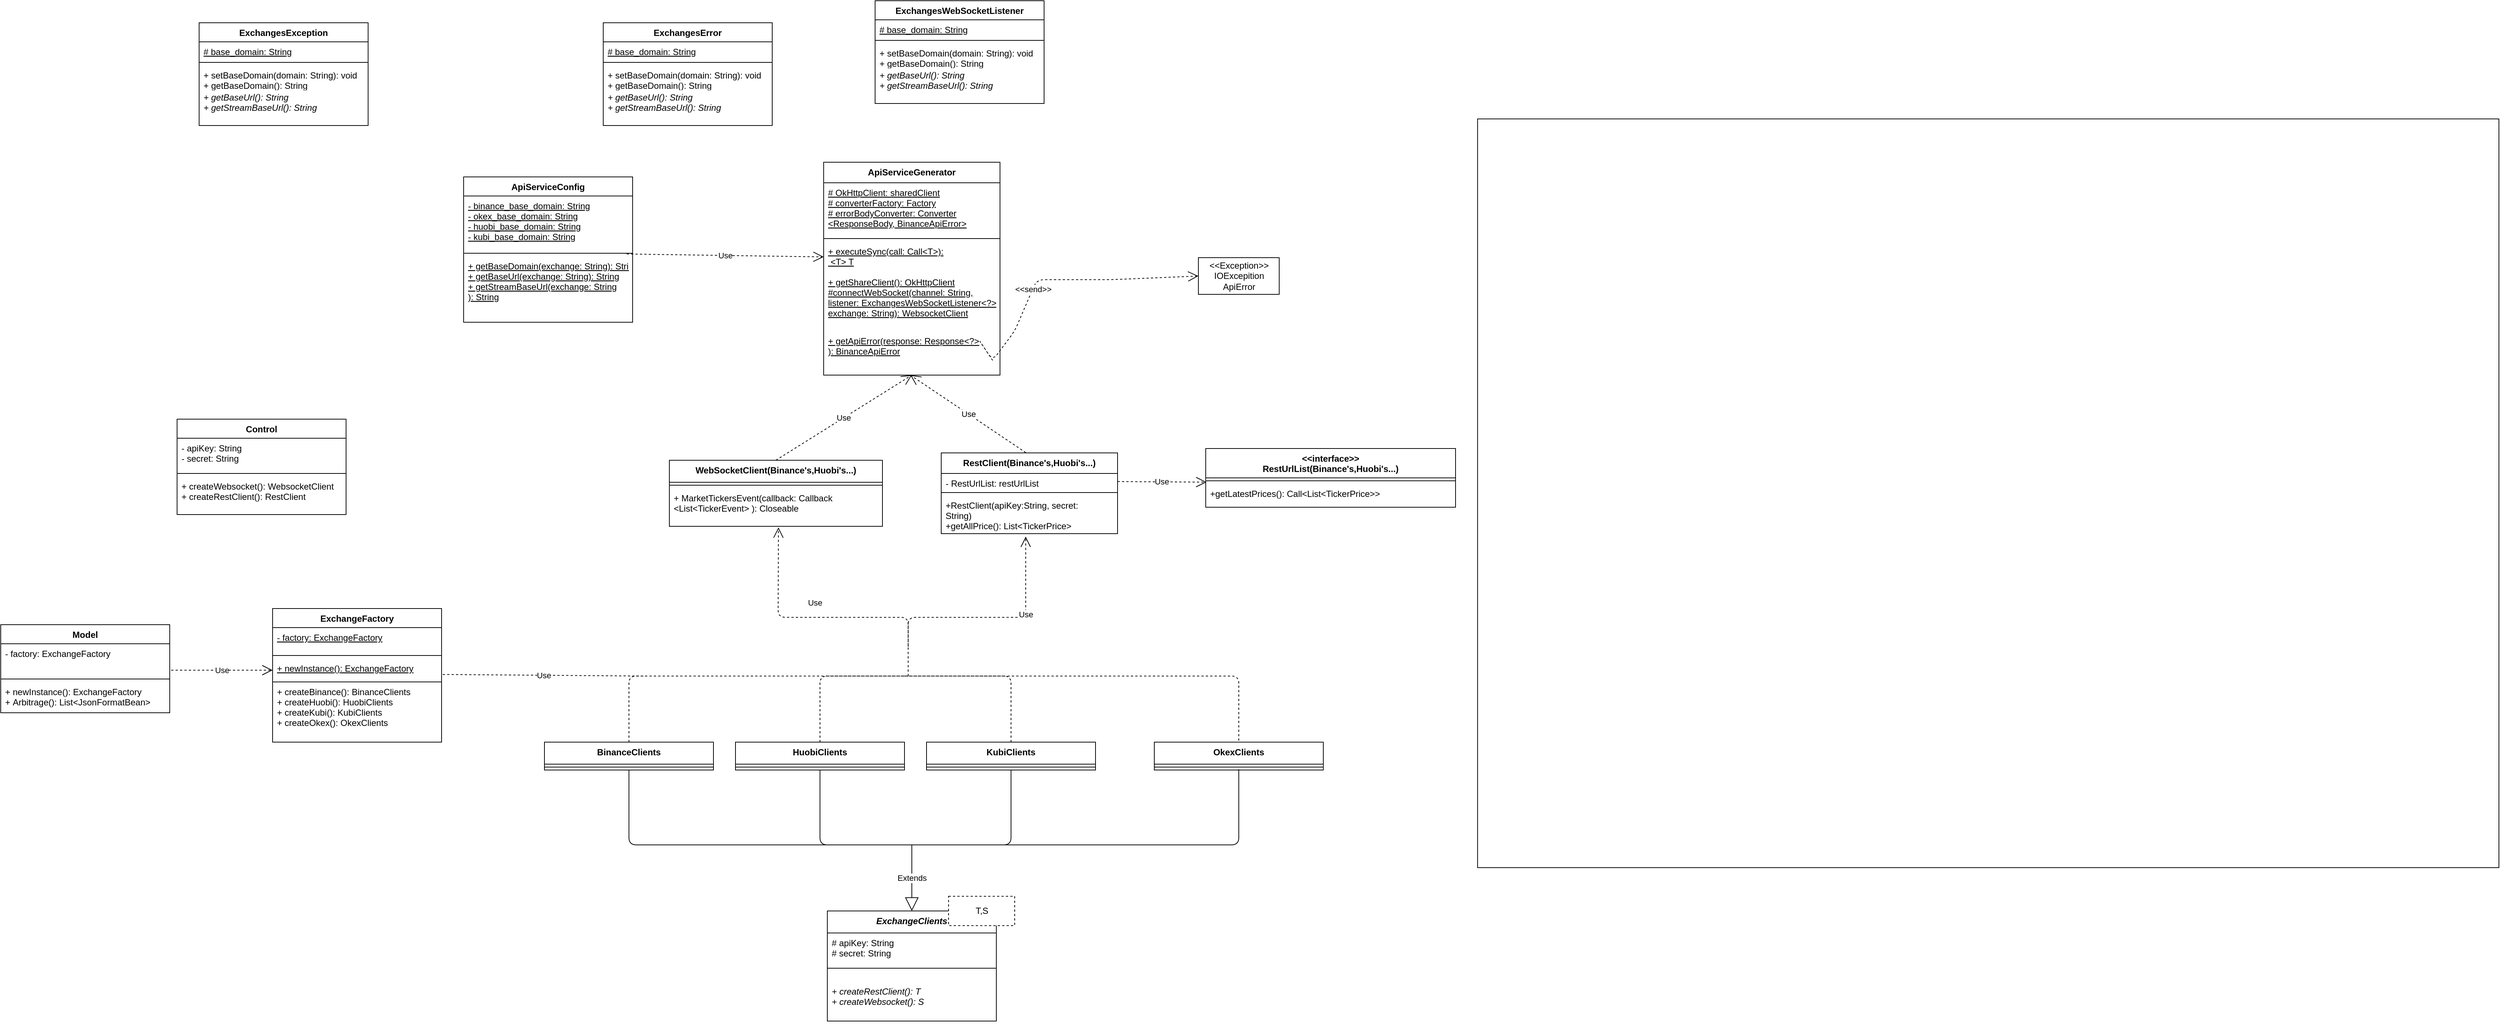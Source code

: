 <mxfile version="15.1.0" type="github"><diagram id="A37DV3WjvMcnFRjcwWZq" name="Page-1"><mxGraphModel dx="2692" dy="2911" grid="1" gridSize="10" guides="1" tooltips="1" connect="1" arrows="1" fold="1" page="1" pageScale="1" pageWidth="1654" pageHeight="2336" math="0" shadow="0"><root><mxCell id="0"/><mxCell id="1" parent="0"/><mxCell id="saQZrc7lZc9PZ6fEef2M-4" value="ExchangeClients" style="swimlane;fontStyle=3;align=center;verticalAlign=top;childLayout=stackLayout;horizontal=1;startSize=30;horizontalStack=0;resizeParent=1;resizeParentMax=0;resizeLast=0;collapsible=1;marginBottom=0;direction=east;" parent="1" vertex="1"><mxGeometry x="965" y="640" width="230" height="150" as="geometry"/></mxCell><mxCell id="saQZrc7lZc9PZ6fEef2M-5" value="# apiKey: String&#10;# secret: String&#10;" style="text;strokeColor=none;fillColor=none;align=left;verticalAlign=top;spacingLeft=4;spacingRight=4;overflow=hidden;rotatable=0;points=[[0,0.5],[1,0.5]];portConstraint=eastwest;" parent="saQZrc7lZc9PZ6fEef2M-4" vertex="1"><mxGeometry y="30" width="230" height="44" as="geometry"/></mxCell><mxCell id="saQZrc7lZc9PZ6fEef2M-6" value="" style="line;strokeWidth=1;fillColor=none;align=left;verticalAlign=middle;spacingTop=-1;spacingLeft=3;spacingRight=3;rotatable=0;labelPosition=right;points=[];portConstraint=eastwest;" parent="saQZrc7lZc9PZ6fEef2M-4" vertex="1"><mxGeometry y="74" width="230" height="8" as="geometry"/></mxCell><mxCell id="saQZrc7lZc9PZ6fEef2M-7" value="&#10;+ createRestClient(): T&#10;+ createWebsocket(): S" style="text;strokeColor=none;fillColor=none;align=left;verticalAlign=top;spacingLeft=4;spacingRight=4;overflow=hidden;rotatable=0;points=[[0,0.5],[1,0.5]];portConstraint=eastwest;fontStyle=2" parent="saQZrc7lZc9PZ6fEef2M-4" vertex="1"><mxGeometry y="82" width="230" height="68" as="geometry"/></mxCell><mxCell id="QKVun6HdAviK0FeEEhiW-50" value="Use" style="endArrow=open;endSize=12;dashed=1;html=1;entryX=0;entryY=0.5;entryDx=0;entryDy=0;" parent="1" target="4DpUQDPaUJi2yu414M8M-23" edge="1"><mxGeometry width="160" relative="1" as="geometry"><mxPoint x="72" y="312" as="sourcePoint"/><mxPoint x="200" y="277" as="targetPoint"/></mxGeometry></mxCell><mxCell id="Da_OF9Gurfcos5c7iNsH-5" value="" style="rounded=0;whiteSpace=wrap;html=1;glass=0;sketch=0;fillColor=none;" parent="1" vertex="1"><mxGeometry x="1850" y="-439" width="1390" height="1020" as="geometry"/></mxCell><mxCell id="Da_OF9Gurfcos5c7iNsH-11" value="Control" style="swimlane;fontStyle=1;align=center;verticalAlign=top;childLayout=stackLayout;horizontal=1;startSize=26;horizontalStack=0;resizeParent=1;resizeParentMax=0;resizeLast=0;collapsible=1;marginBottom=0;" parent="1" vertex="1"><mxGeometry x="80" y="-30" width="230" height="130" as="geometry"/></mxCell><mxCell id="Da_OF9Gurfcos5c7iNsH-12" value="- apiKey: String&#10;- secret: String&#10;" style="text;strokeColor=none;fillColor=none;align=left;verticalAlign=top;spacingLeft=4;spacingRight=4;overflow=hidden;rotatable=0;points=[[0,0.5],[1,0.5]];portConstraint=eastwest;" parent="Da_OF9Gurfcos5c7iNsH-11" vertex="1"><mxGeometry y="26" width="230" height="44" as="geometry"/></mxCell><mxCell id="Da_OF9Gurfcos5c7iNsH-13" value="" style="line;strokeWidth=1;fillColor=none;align=left;verticalAlign=middle;spacingTop=-1;spacingLeft=3;spacingRight=3;rotatable=0;labelPosition=right;points=[];portConstraint=eastwest;" parent="Da_OF9Gurfcos5c7iNsH-11" vertex="1"><mxGeometry y="70" width="230" height="8" as="geometry"/></mxCell><mxCell id="Da_OF9Gurfcos5c7iNsH-14" value="+ createWebsocket(): WebsocketClient&#10;+ createRestClient(): RestClient" style="text;strokeColor=none;fillColor=none;align=left;verticalAlign=top;spacingLeft=4;spacingRight=4;overflow=hidden;rotatable=0;points=[[0,0.5],[1,0.5]];portConstraint=eastwest;" parent="Da_OF9Gurfcos5c7iNsH-11" vertex="1"><mxGeometry y="78" width="230" height="52" as="geometry"/></mxCell><mxCell id="5m-mVSH9zPSaH-w6CBmt-1" value="&lt;&lt;interface&gt;&gt;&#10;RestUrlList(Binance's,Huobi's...)" style="swimlane;fontStyle=1;align=center;verticalAlign=top;childLayout=stackLayout;horizontal=1;startSize=40;horizontalStack=0;resizeParent=1;resizeParentMax=0;resizeLast=0;collapsible=1;marginBottom=0;" parent="1" vertex="1"><mxGeometry x="1480" y="10" width="340" height="80" as="geometry"><mxRectangle x="1330" y="440" width="110" height="30" as="alternateBounds"/></mxGeometry></mxCell><mxCell id="5m-mVSH9zPSaH-w6CBmt-3" value="" style="line;strokeWidth=1;fillColor=none;align=left;verticalAlign=middle;spacingTop=-1;spacingLeft=3;spacingRight=3;rotatable=0;labelPosition=right;points=[];portConstraint=eastwest;" parent="5m-mVSH9zPSaH-w6CBmt-1" vertex="1"><mxGeometry y="40" width="340" height="8" as="geometry"/></mxCell><mxCell id="5m-mVSH9zPSaH-w6CBmt-4" value="+getLatestPrices(): Call&lt;List&lt;TickerPrice&gt;&gt;" style="text;strokeColor=none;fillColor=none;align=left;verticalAlign=top;spacingLeft=4;spacingRight=4;overflow=hidden;rotatable=0;points=[[0,0.5],[1,0.5]];portConstraint=eastwest;" parent="5m-mVSH9zPSaH-w6CBmt-1" vertex="1"><mxGeometry y="48" width="340" height="32" as="geometry"/></mxCell><mxCell id="saQZrc7lZc9PZ6fEef2M-20" value="Use" style="endArrow=open;endSize=12;dashed=1;html=1;" parent="1" edge="1"><mxGeometry x="0.398" width="160" relative="1" as="geometry"><mxPoint x="1075" y="320" as="sourcePoint"/><mxPoint x="1235" y="130" as="targetPoint"/><Array as="points"><mxPoint x="1075" y="240"/><mxPoint x="1120" y="240"/><mxPoint x="1165" y="240"/><mxPoint x="1235" y="240"/></Array><mxPoint as="offset"/></mxGeometry></mxCell><mxCell id="saQZrc7lZc9PZ6fEef2M-21" value="Use" style="endArrow=open;endSize=12;dashed=1;html=1;entryX=0.512;entryY=1.028;entryDx=0;entryDy=0;entryPerimeter=0;" parent="1" target="WPX5YWxRIWcnjSOnMV8b-8" edge="1"><mxGeometry x="-0.016" y="-20" width="160" relative="1" as="geometry"><mxPoint x="1075" y="280" as="sourcePoint"/><mxPoint x="488" y="140" as="targetPoint"/><Array as="points"><mxPoint x="1075" y="240"/><mxPoint x="898" y="240"/></Array><mxPoint as="offset"/></mxGeometry></mxCell><mxCell id="saQZrc7lZc9PZ6fEef2M-28" value="Use" style="endArrow=open;endSize=12;dashed=1;html=1;exitX=0.5;exitY=0;exitDx=0;exitDy=0;" parent="1" edge="1"><mxGeometry width="160" relative="1" as="geometry"><mxPoint x="1235" y="15.5" as="sourcePoint"/><mxPoint x="1078" y="-90" as="targetPoint"/></mxGeometry></mxCell><mxCell id="saQZrc7lZc9PZ6fEef2M-29" value="ApiServiceGenerator" style="swimlane;fontStyle=1;align=center;verticalAlign=top;childLayout=stackLayout;horizontal=1;startSize=28;horizontalStack=0;resizeParent=1;resizeParentMax=0;resizeLast=0;collapsible=1;marginBottom=0;" parent="1" vertex="1"><mxGeometry x="960" y="-380" width="240" height="290" as="geometry"/></mxCell><mxCell id="saQZrc7lZc9PZ6fEef2M-30" value="# OkHttpClient: sharedClient&#10;# converterFactory: Factory&#10;# errorBodyConverter: Converter&#10;&lt;ResponseBody, BinanceApiError&gt;" style="text;strokeColor=none;fillColor=none;align=left;verticalAlign=top;spacingLeft=4;spacingRight=4;overflow=hidden;rotatable=0;points=[[0,0.5],[1,0.5]];portConstraint=eastwest;fontStyle=4" parent="saQZrc7lZc9PZ6fEef2M-29" vertex="1"><mxGeometry y="28" width="240" height="72" as="geometry"/></mxCell><mxCell id="saQZrc7lZc9PZ6fEef2M-31" value="" style="line;strokeWidth=1;fillColor=none;align=left;verticalAlign=middle;spacingTop=-1;spacingLeft=3;spacingRight=3;rotatable=0;labelPosition=right;points=[];portConstraint=eastwest;" parent="saQZrc7lZc9PZ6fEef2M-29" vertex="1"><mxGeometry y="100" width="240" height="8" as="geometry"/></mxCell><mxCell id="saQZrc7lZc9PZ6fEef2M-32" value="+ executeSync(call: Call&lt;T&gt;):&#10; &lt;T&gt; T" style="text;strokeColor=none;fillColor=none;align=left;verticalAlign=top;spacingLeft=4;spacingRight=4;overflow=hidden;rotatable=0;points=[[0,0.5],[1,0.5]];portConstraint=eastwest;fontStyle=4" parent="saQZrc7lZc9PZ6fEef2M-29" vertex="1"><mxGeometry y="108" width="240" height="42" as="geometry"/></mxCell><mxCell id="saQZrc7lZc9PZ6fEef2M-33" value="+ getShareClient(): OkHttpClient&#10;#connectWebSocket(channel: String,&#10;listener: ExchangesWebSocketListener&lt;?&gt;,&#10;exchange: String): WebsocketClient&#10;" style="text;strokeColor=none;fillColor=none;align=left;verticalAlign=top;spacingLeft=4;spacingRight=4;overflow=hidden;rotatable=0;points=[[0,0.5],[1,0.5]];portConstraint=eastwest;fontStyle=4" parent="saQZrc7lZc9PZ6fEef2M-29" vertex="1"><mxGeometry y="150" width="240" height="80" as="geometry"/></mxCell><mxCell id="CM9Afu2YifPehoNfD5sB-5" value="+ getApiError(response: Response&lt;?&gt;&#10;): BinanceApiError&#10;" style="text;strokeColor=none;fillColor=none;align=left;verticalAlign=top;spacingLeft=4;spacingRight=4;overflow=hidden;rotatable=0;points=[[0,0.5],[1,0.5]];portConstraint=eastwest;fontStyle=4" parent="saQZrc7lZc9PZ6fEef2M-29" vertex="1"><mxGeometry y="230" width="240" height="60" as="geometry"/></mxCell><mxCell id="saQZrc7lZc9PZ6fEef2M-36" value="&amp;lt;&amp;lt;Exception&amp;gt;&amp;gt;&lt;br&gt;IOExcepition&lt;br&gt;ApiError" style="html=1;" parent="1" vertex="1"><mxGeometry x="1470" y="-250.0" width="110" height="50" as="geometry"/></mxCell><mxCell id="saQZrc7lZc9PZ6fEef2M-37" value="&amp;lt;&amp;lt;send&amp;gt;&amp;gt;" style="endArrow=open;endSize=12;dashed=1;html=1;entryX=0;entryY=0.5;entryDx=0;entryDy=0;" parent="1" target="saQZrc7lZc9PZ6fEef2M-36" edge="1"><mxGeometry x="-0.118" width="160" relative="1" as="geometry"><mxPoint x="1190" y="-110" as="sourcePoint"/><mxPoint x="1444.24" y="-314.86" as="targetPoint"/><Array as="points"><mxPoint x="1170" y="-140"/><mxPoint x="1190" y="-110"/><mxPoint x="1220" y="-150"/><mxPoint x="1250" y="-220"/><mxPoint x="1350" y="-220"/></Array><mxPoint as="offset"/></mxGeometry></mxCell><mxCell id="saQZrc7lZc9PZ6fEef2M-52" value="Use" style="endArrow=open;endSize=12;dashed=1;html=1;exitX=0.965;exitY=1.068;exitDx=0;exitDy=0;entryX=0;entryY=0.5;entryDx=0;entryDy=0;exitPerimeter=0;" parent="1" source="yuhyR-sOTvn7wae4s6oN-24" target="saQZrc7lZc9PZ6fEef2M-32" edge="1"><mxGeometry width="160" relative="1" as="geometry"><mxPoint x="1050" y="-75.4" as="sourcePoint"/><mxPoint x="1010" y="-242" as="targetPoint"/><Array as="points"/></mxGeometry></mxCell><mxCell id="saQZrc7lZc9PZ6fEef2M-71" value="Model" style="swimlane;fontStyle=1;align=center;verticalAlign=top;childLayout=stackLayout;horizontal=1;startSize=26;horizontalStack=0;resizeParent=1;resizeParentMax=0;resizeLast=0;collapsible=1;marginBottom=0;" parent="1" vertex="1"><mxGeometry x="-160" y="250" width="230" height="120" as="geometry"/></mxCell><mxCell id="saQZrc7lZc9PZ6fEef2M-72" value="- factory: ExchangeFactory" style="text;strokeColor=none;fillColor=none;align=left;verticalAlign=top;spacingLeft=4;spacingRight=4;overflow=hidden;rotatable=0;points=[[0,0.5],[1,0.5]];portConstraint=eastwest;" parent="saQZrc7lZc9PZ6fEef2M-71" vertex="1"><mxGeometry y="26" width="230" height="44" as="geometry"/></mxCell><mxCell id="saQZrc7lZc9PZ6fEef2M-73" value="" style="line;strokeWidth=1;fillColor=none;align=left;verticalAlign=middle;spacingTop=-1;spacingLeft=3;spacingRight=3;rotatable=0;labelPosition=right;points=[];portConstraint=eastwest;" parent="saQZrc7lZc9PZ6fEef2M-71" vertex="1"><mxGeometry y="70" width="230" height="8" as="geometry"/></mxCell><mxCell id="saQZrc7lZc9PZ6fEef2M-74" value="+ newInstance(): ExchangeFactory&#10;+ Arbitrage(): List&lt;JsonFormatBean&gt;&#10;" style="text;strokeColor=none;fillColor=none;align=left;verticalAlign=top;spacingLeft=4;spacingRight=4;overflow=hidden;rotatable=0;points=[[0,0.5],[1,0.5]];portConstraint=eastwest;" parent="saQZrc7lZc9PZ6fEef2M-71" vertex="1"><mxGeometry y="78" width="230" height="42" as="geometry"/></mxCell><mxCell id="PJy8-3jixAbegAJKg2Lp-66" value="ExchangesError" style="swimlane;fontStyle=1;align=center;verticalAlign=top;childLayout=stackLayout;horizontal=1;startSize=26;horizontalStack=0;resizeParent=1;resizeParentMax=0;resizeLast=0;collapsible=1;marginBottom=0;" parent="1" vertex="1"><mxGeometry x="660" y="-570" width="230" height="140" as="geometry"/></mxCell><mxCell id="PJy8-3jixAbegAJKg2Lp-67" value="# base_domain: String" style="text;strokeColor=none;fillColor=none;align=left;verticalAlign=top;spacingLeft=4;spacingRight=4;overflow=hidden;rotatable=0;points=[[0,0.5],[1,0.5]];portConstraint=eastwest;fontStyle=4" parent="PJy8-3jixAbegAJKg2Lp-66" vertex="1"><mxGeometry y="26" width="230" height="24" as="geometry"/></mxCell><mxCell id="PJy8-3jixAbegAJKg2Lp-68" value="" style="line;strokeWidth=1;fillColor=none;align=left;verticalAlign=middle;spacingTop=-1;spacingLeft=3;spacingRight=3;rotatable=0;labelPosition=right;points=[];portConstraint=eastwest;" parent="PJy8-3jixAbegAJKg2Lp-66" vertex="1"><mxGeometry y="50" width="230" height="8" as="geometry"/></mxCell><mxCell id="PJy8-3jixAbegAJKg2Lp-69" value="+ setBaseDomain(domain: String): void&#10;+ getBaseDomain(): String&#10;" style="text;strokeColor=none;fillColor=none;align=left;verticalAlign=top;spacingLeft=4;spacingRight=4;overflow=hidden;rotatable=0;points=[[0,0.5],[1,0.5]];portConstraint=eastwest;fontStyle=0" parent="PJy8-3jixAbegAJKg2Lp-66" vertex="1"><mxGeometry y="58" width="230" height="30" as="geometry"/></mxCell><mxCell id="PJy8-3jixAbegAJKg2Lp-70" value="+ getBaseUrl(): String&#10;+ getStreamBaseUrl(): String&#10;" style="text;strokeColor=none;fillColor=none;align=left;verticalAlign=top;spacingLeft=4;spacingRight=4;overflow=hidden;rotatable=0;points=[[0,0.5],[1,0.5]];portConstraint=eastwest;fontStyle=2" parent="PJy8-3jixAbegAJKg2Lp-66" vertex="1"><mxGeometry y="88" width="230" height="52" as="geometry"/></mxCell><mxCell id="PJy8-3jixAbegAJKg2Lp-71" value="ExchangesWebSocketListener" style="swimlane;fontStyle=1;align=center;verticalAlign=top;childLayout=stackLayout;horizontal=1;startSize=26;horizontalStack=0;resizeParent=1;resizeParentMax=0;resizeLast=0;collapsible=1;marginBottom=0;" parent="1" vertex="1"><mxGeometry x="1030" y="-600" width="230" height="140" as="geometry"/></mxCell><mxCell id="PJy8-3jixAbegAJKg2Lp-72" value="# base_domain: String" style="text;strokeColor=none;fillColor=none;align=left;verticalAlign=top;spacingLeft=4;spacingRight=4;overflow=hidden;rotatable=0;points=[[0,0.5],[1,0.5]];portConstraint=eastwest;fontStyle=4" parent="PJy8-3jixAbegAJKg2Lp-71" vertex="1"><mxGeometry y="26" width="230" height="24" as="geometry"/></mxCell><mxCell id="PJy8-3jixAbegAJKg2Lp-73" value="" style="line;strokeWidth=1;fillColor=none;align=left;verticalAlign=middle;spacingTop=-1;spacingLeft=3;spacingRight=3;rotatable=0;labelPosition=right;points=[];portConstraint=eastwest;" parent="PJy8-3jixAbegAJKg2Lp-71" vertex="1"><mxGeometry y="50" width="230" height="8" as="geometry"/></mxCell><mxCell id="PJy8-3jixAbegAJKg2Lp-74" value="+ setBaseDomain(domain: String): void&#10;+ getBaseDomain(): String&#10;" style="text;strokeColor=none;fillColor=none;align=left;verticalAlign=top;spacingLeft=4;spacingRight=4;overflow=hidden;rotatable=0;points=[[0,0.5],[1,0.5]];portConstraint=eastwest;fontStyle=0" parent="PJy8-3jixAbegAJKg2Lp-71" vertex="1"><mxGeometry y="58" width="230" height="30" as="geometry"/></mxCell><mxCell id="PJy8-3jixAbegAJKg2Lp-75" value="+ getBaseUrl(): String&#10;+ getStreamBaseUrl(): String&#10;" style="text;strokeColor=none;fillColor=none;align=left;verticalAlign=top;spacingLeft=4;spacingRight=4;overflow=hidden;rotatable=0;points=[[0,0.5],[1,0.5]];portConstraint=eastwest;fontStyle=2" parent="PJy8-3jixAbegAJKg2Lp-71" vertex="1"><mxGeometry y="88" width="230" height="52" as="geometry"/></mxCell><mxCell id="PJy8-3jixAbegAJKg2Lp-76" value="ExchangesException" style="swimlane;fontStyle=1;align=center;verticalAlign=top;childLayout=stackLayout;horizontal=1;startSize=26;horizontalStack=0;resizeParent=1;resizeParentMax=0;resizeLast=0;collapsible=1;marginBottom=0;" parent="1" vertex="1"><mxGeometry x="110" y="-570" width="230" height="140" as="geometry"/></mxCell><mxCell id="PJy8-3jixAbegAJKg2Lp-77" value="# base_domain: String" style="text;strokeColor=none;fillColor=none;align=left;verticalAlign=top;spacingLeft=4;spacingRight=4;overflow=hidden;rotatable=0;points=[[0,0.5],[1,0.5]];portConstraint=eastwest;fontStyle=4" parent="PJy8-3jixAbegAJKg2Lp-76" vertex="1"><mxGeometry y="26" width="230" height="24" as="geometry"/></mxCell><mxCell id="PJy8-3jixAbegAJKg2Lp-78" value="" style="line;strokeWidth=1;fillColor=none;align=left;verticalAlign=middle;spacingTop=-1;spacingLeft=3;spacingRight=3;rotatable=0;labelPosition=right;points=[];portConstraint=eastwest;" parent="PJy8-3jixAbegAJKg2Lp-76" vertex="1"><mxGeometry y="50" width="230" height="8" as="geometry"/></mxCell><mxCell id="PJy8-3jixAbegAJKg2Lp-79" value="+ setBaseDomain(domain: String): void&#10;+ getBaseDomain(): String&#10;" style="text;strokeColor=none;fillColor=none;align=left;verticalAlign=top;spacingLeft=4;spacingRight=4;overflow=hidden;rotatable=0;points=[[0,0.5],[1,0.5]];portConstraint=eastwest;fontStyle=0" parent="PJy8-3jixAbegAJKg2Lp-76" vertex="1"><mxGeometry y="58" width="230" height="30" as="geometry"/></mxCell><mxCell id="PJy8-3jixAbegAJKg2Lp-80" value="+ getBaseUrl(): String&#10;+ getStreamBaseUrl(): String&#10;" style="text;strokeColor=none;fillColor=none;align=left;verticalAlign=top;spacingLeft=4;spacingRight=4;overflow=hidden;rotatable=0;points=[[0,0.5],[1,0.5]];portConstraint=eastwest;fontStyle=2" parent="PJy8-3jixAbegAJKg2Lp-76" vertex="1"><mxGeometry y="88" width="230" height="52" as="geometry"/></mxCell><mxCell id="WPX5YWxRIWcnjSOnMV8b-4" value="WebSocketClient(Binance's,Huobi's...)" style="swimlane;fontStyle=1;align=center;verticalAlign=top;childLayout=stackLayout;horizontal=1;startSize=30;horizontalStack=0;resizeParent=1;resizeParentMax=0;resizeLast=0;collapsible=1;marginBottom=0;" parent="1" vertex="1"><mxGeometry x="750" y="26.0" width="290" height="90" as="geometry"/></mxCell><mxCell id="WPX5YWxRIWcnjSOnMV8b-6" value="" style="line;strokeWidth=1;fillColor=none;align=left;verticalAlign=middle;spacingTop=-1;spacingLeft=3;spacingRight=3;rotatable=0;labelPosition=right;points=[];portConstraint=eastwest;" parent="WPX5YWxRIWcnjSOnMV8b-4" vertex="1"><mxGeometry y="30" width="290" height="8" as="geometry"/></mxCell><mxCell id="WPX5YWxRIWcnjSOnMV8b-8" value="+ MarketTickersEvent(callback: Callback&#10;&lt;List&lt;TickerEvent&gt; ): Closeable&#10;" style="text;strokeColor=none;fillColor=none;align=left;verticalAlign=top;spacingLeft=4;spacingRight=4;overflow=hidden;rotatable=0;points=[[0,0.5],[1,0.5]];portConstraint=eastwest;fontStyle=0" parent="WPX5YWxRIWcnjSOnMV8b-4" vertex="1"><mxGeometry y="38" width="290" height="52" as="geometry"/></mxCell><mxCell id="yuhyR-sOTvn7wae4s6oN-4" value="Use" style="endArrow=open;endSize=12;dashed=1;html=1;entryX=0.003;entryY=-0.067;entryDx=0;entryDy=0;entryPerimeter=0;exitX=1;exitY=0.5;exitDx=0;exitDy=0;" parent="1" source="yuhyR-sOTvn7wae4s6oN-11" target="5m-mVSH9zPSaH-w6CBmt-4" edge="1"><mxGeometry width="160" relative="1" as="geometry"><mxPoint x="1330.57" y="55.314" as="sourcePoint"/><mxPoint x="1654.45" y="54.368" as="targetPoint"/></mxGeometry></mxCell><mxCell id="yuhyR-sOTvn7wae4s6oN-10" value="RestClient(Binance's,Huobi's...)" style="swimlane;fontStyle=1;align=center;verticalAlign=top;childLayout=stackLayout;horizontal=1;startSize=28;horizontalStack=0;resizeParent=1;resizeParentMax=0;resizeLast=0;collapsible=1;marginBottom=0;" parent="1" vertex="1"><mxGeometry x="1120" y="16" width="240" height="110" as="geometry"/></mxCell><mxCell id="yuhyR-sOTvn7wae4s6oN-11" value="- RestUrlList: restUrlList" style="text;strokeColor=none;fillColor=none;align=left;verticalAlign=top;spacingLeft=4;spacingRight=4;overflow=hidden;rotatable=0;points=[[0,0.5],[1,0.5]];portConstraint=eastwest;fontStyle=0" parent="yuhyR-sOTvn7wae4s6oN-10" vertex="1"><mxGeometry y="28" width="240" height="22" as="geometry"/></mxCell><mxCell id="yuhyR-sOTvn7wae4s6oN-12" value="" style="line;strokeWidth=1;fillColor=none;align=left;verticalAlign=middle;spacingTop=-1;spacingLeft=3;spacingRight=3;rotatable=0;labelPosition=right;points=[];portConstraint=eastwest;" parent="yuhyR-sOTvn7wae4s6oN-10" vertex="1"><mxGeometry y="50" width="240" height="8" as="geometry"/></mxCell><mxCell id="yuhyR-sOTvn7wae4s6oN-13" value="+RestClient(apiKey:String, secret:&#10;String)&#10;+getAllPrice(): List&lt;TickerPrice&gt;" style="text;strokeColor=none;fillColor=none;align=left;verticalAlign=top;spacingLeft=4;spacingRight=4;overflow=hidden;rotatable=0;points=[[0,0.5],[1,0.5]];portConstraint=eastwest;fontStyle=0" parent="yuhyR-sOTvn7wae4s6oN-10" vertex="1"><mxGeometry y="58" width="240" height="52" as="geometry"/></mxCell><mxCell id="yuhyR-sOTvn7wae4s6oN-23" value="ApiServiceConfig" style="swimlane;fontStyle=1;align=center;verticalAlign=top;childLayout=stackLayout;horizontal=1;startSize=26;horizontalStack=0;resizeParent=1;resizeParentMax=0;resizeLast=0;collapsible=1;marginBottom=0;" parent="1" vertex="1"><mxGeometry x="470" y="-360" width="230" height="198" as="geometry"/></mxCell><mxCell id="yuhyR-sOTvn7wae4s6oN-24" value="- binance_base_domain: String&#10;- okex_base_domain: String&#10;- huobi_base_domain: String&#10;- kubi_base_domain: String&#10;&#10;" style="text;strokeColor=none;fillColor=none;align=left;verticalAlign=top;spacingLeft=4;spacingRight=4;overflow=hidden;rotatable=0;points=[[0,0.5],[1,0.5]];portConstraint=eastwest;fontStyle=4" parent="yuhyR-sOTvn7wae4s6oN-23" vertex="1"><mxGeometry y="26" width="230" height="74" as="geometry"/></mxCell><mxCell id="yuhyR-sOTvn7wae4s6oN-25" value="" style="line;strokeWidth=1;fillColor=none;align=left;verticalAlign=middle;spacingTop=-1;spacingLeft=3;spacingRight=3;rotatable=0;labelPosition=right;points=[];portConstraint=eastwest;" parent="yuhyR-sOTvn7wae4s6oN-23" vertex="1"><mxGeometry y="100" width="230" height="8" as="geometry"/></mxCell><mxCell id="yuhyR-sOTvn7wae4s6oN-26" value="+ getBaseDomain(exchange: String): String&#10;+ getBaseUrl(exchange: String): String&#10;+ getStreamBaseUrl(exchange: String&#10;): String&#10;&#10;" style="text;strokeColor=none;fillColor=none;align=left;verticalAlign=top;spacingLeft=4;spacingRight=4;overflow=hidden;rotatable=0;points=[[0,0.5],[1,0.5]];portConstraint=eastwest;fontStyle=4" parent="yuhyR-sOTvn7wae4s6oN-23" vertex="1"><mxGeometry y="108" width="230" height="90" as="geometry"/></mxCell><mxCell id="EWYJBneFfF85YlwlRIp2-1" value="Use" style="endArrow=open;endSize=12;dashed=1;html=1;exitX=0.5;exitY=0;exitDx=0;exitDy=0;" parent="1" source="WPX5YWxRIWcnjSOnMV8b-4" edge="1"><mxGeometry width="160" relative="1" as="geometry"><mxPoint x="905" y="20" as="sourcePoint"/><mxPoint x="1080" y="-90" as="targetPoint"/></mxGeometry></mxCell><mxCell id="EWYJBneFfF85YlwlRIp2-10" value="" style="group;direction=east;" parent="1" vertex="1" connectable="0"><mxGeometry x="1130" y="620" width="90" height="40" as="geometry"/></mxCell><mxCell id="EWYJBneFfF85YlwlRIp2-8" value="" style="rounded=0;whiteSpace=wrap;html=1;dashed=1;" parent="EWYJBneFfF85YlwlRIp2-10" vertex="1"><mxGeometry width="90" height="40" as="geometry"/></mxCell><mxCell id="EWYJBneFfF85YlwlRIp2-9" value="T,S" style="text;html=1;align=center;verticalAlign=middle;resizable=0;points=[];autosize=1;strokeColor=none;" parent="EWYJBneFfF85YlwlRIp2-10" vertex="1"><mxGeometry x="30" y="10" width="30" height="20" as="geometry"/></mxCell><mxCell id="m2CBm33dsmFT7d-ArpLm-4" value="BinanceClients" style="swimlane;fontStyle=1;align=center;verticalAlign=top;childLayout=stackLayout;horizontal=1;startSize=30;horizontalStack=0;resizeParent=1;resizeParentMax=0;resizeLast=0;collapsible=1;marginBottom=0;" parent="1" vertex="1"><mxGeometry x="580" y="410" width="230" height="38" as="geometry"/></mxCell><mxCell id="m2CBm33dsmFT7d-ArpLm-5" value="" style="line;strokeWidth=1;fillColor=none;align=left;verticalAlign=middle;spacingTop=-1;spacingLeft=3;spacingRight=3;rotatable=0;labelPosition=right;points=[];portConstraint=eastwest;" parent="m2CBm33dsmFT7d-ArpLm-4" vertex="1"><mxGeometry y="30" width="230" height="8" as="geometry"/></mxCell><mxCell id="m2CBm33dsmFT7d-ArpLm-7" value="HuobiClients" style="swimlane;fontStyle=1;align=center;verticalAlign=top;childLayout=stackLayout;horizontal=1;startSize=30;horizontalStack=0;resizeParent=1;resizeParentMax=0;resizeLast=0;collapsible=1;marginBottom=0;" parent="1" vertex="1"><mxGeometry x="840" y="410" width="230" height="38" as="geometry"/></mxCell><mxCell id="m2CBm33dsmFT7d-ArpLm-8" value="" style="line;strokeWidth=1;fillColor=none;align=left;verticalAlign=middle;spacingTop=-1;spacingLeft=3;spacingRight=3;rotatable=0;labelPosition=right;points=[];portConstraint=eastwest;" parent="m2CBm33dsmFT7d-ArpLm-7" vertex="1"><mxGeometry y="30" width="230" height="8" as="geometry"/></mxCell><mxCell id="m2CBm33dsmFT7d-ArpLm-10" value="KubiClients" style="swimlane;fontStyle=1;align=center;verticalAlign=top;childLayout=stackLayout;horizontal=1;startSize=30;horizontalStack=0;resizeParent=1;resizeParentMax=0;resizeLast=0;collapsible=1;marginBottom=0;" parent="1" vertex="1"><mxGeometry x="1100" y="410" width="230" height="38" as="geometry"/></mxCell><mxCell id="m2CBm33dsmFT7d-ArpLm-11" value="" style="line;strokeWidth=1;fillColor=none;align=left;verticalAlign=middle;spacingTop=-1;spacingLeft=3;spacingRight=3;rotatable=0;labelPosition=right;points=[];portConstraint=eastwest;" parent="m2CBm33dsmFT7d-ArpLm-10" vertex="1"><mxGeometry y="30" width="230" height="8" as="geometry"/></mxCell><mxCell id="m2CBm33dsmFT7d-ArpLm-16" value="OkexClients" style="swimlane;fontStyle=1;align=center;verticalAlign=top;childLayout=stackLayout;horizontal=1;startSize=30;horizontalStack=0;resizeParent=1;resizeParentMax=0;resizeLast=0;collapsible=1;marginBottom=0;" parent="1" vertex="1"><mxGeometry x="1410" y="410" width="230" height="38" as="geometry"/></mxCell><mxCell id="m2CBm33dsmFT7d-ArpLm-17" value="" style="line;strokeWidth=1;fillColor=none;align=left;verticalAlign=middle;spacingTop=-1;spacingLeft=3;spacingRight=3;rotatable=0;labelPosition=right;points=[];portConstraint=eastwest;" parent="m2CBm33dsmFT7d-ArpLm-16" vertex="1"><mxGeometry y="30" width="230" height="8" as="geometry"/></mxCell><mxCell id="4DpUQDPaUJi2yu414M8M-12" value="" style="endArrow=none;dashed=1;html=1;exitX=0.5;exitY=0;exitDx=0;exitDy=0;" parent="1" source="m2CBm33dsmFT7d-ArpLm-4" edge="1"><mxGeometry width="50" height="50" relative="1" as="geometry"><mxPoint x="910" y="350" as="sourcePoint"/><mxPoint x="1070" y="320" as="targetPoint"/><Array as="points"><mxPoint x="695" y="320"/></Array></mxGeometry></mxCell><mxCell id="4DpUQDPaUJi2yu414M8M-13" value="" style="endArrow=none;dashed=1;html=1;" parent="1" edge="1"><mxGeometry width="50" height="50" relative="1" as="geometry"><mxPoint x="1525" y="408" as="sourcePoint"/><mxPoint x="1070" y="320" as="targetPoint"/><Array as="points"><mxPoint x="1525" y="320"/></Array></mxGeometry></mxCell><mxCell id="4DpUQDPaUJi2yu414M8M-14" value="" style="endArrow=none;dashed=1;html=1;exitX=0.5;exitY=0;exitDx=0;exitDy=0;" parent="1" source="m2CBm33dsmFT7d-ArpLm-10" edge="1"><mxGeometry width="50" height="50" relative="1" as="geometry"><mxPoint x="1535" y="418" as="sourcePoint"/><mxPoint x="1070" y="320" as="targetPoint"/><Array as="points"><mxPoint x="1215" y="320"/></Array></mxGeometry></mxCell><mxCell id="4DpUQDPaUJi2yu414M8M-15" value="" style="endArrow=none;dashed=1;html=1;exitX=0.5;exitY=0;exitDx=0;exitDy=0;" parent="1" source="m2CBm33dsmFT7d-ArpLm-7" edge="1"><mxGeometry width="50" height="50" relative="1" as="geometry"><mxPoint x="1225" y="420" as="sourcePoint"/><mxPoint x="1070" y="320" as="targetPoint"/><Array as="points"><mxPoint x="955" y="320"/></Array></mxGeometry></mxCell><mxCell id="4DpUQDPaUJi2yu414M8M-16" value="Extends" style="endArrow=block;endSize=16;endFill=0;html=1;" parent="1" edge="1"><mxGeometry width="160" relative="1" as="geometry"><mxPoint x="1080" y="550" as="sourcePoint"/><mxPoint x="1080" y="640" as="targetPoint"/></mxGeometry></mxCell><mxCell id="4DpUQDPaUJi2yu414M8M-17" value="" style="endArrow=none;html=1;" parent="1" edge="1"><mxGeometry width="50" height="50" relative="1" as="geometry"><mxPoint x="1080" y="550" as="sourcePoint"/><mxPoint x="1525" y="447" as="targetPoint"/><Array as="points"><mxPoint x="1525" y="550"/></Array></mxGeometry></mxCell><mxCell id="4DpUQDPaUJi2yu414M8M-18" value="" style="endArrow=none;html=1;entryX=0.5;entryY=1;entryDx=0;entryDy=0;" parent="1" target="m2CBm33dsmFT7d-ArpLm-4" edge="1"><mxGeometry width="50" height="50" relative="1" as="geometry"><mxPoint x="1080" y="550" as="sourcePoint"/><mxPoint x="1535" y="457" as="targetPoint"/><Array as="points"><mxPoint x="695" y="550"/></Array></mxGeometry></mxCell><mxCell id="4DpUQDPaUJi2yu414M8M-19" value="+ createBinance(): BinanceClients&#10;+ createHuobi(): HuobiClients&#10;+ createKubi(): KubiClients&#10;+ createOkex(): OkexClients&#10;" style="text;fillColor=none;align=left;verticalAlign=top;spacingLeft=4;spacingRight=4;overflow=hidden;rotatable=0;points=[[0,0.5],[1,0.5]];portConstraint=eastwest;fontStyle=0;strokeColor=#000000;" parent="1" vertex="1"><mxGeometry x="210" y="328" width="230" height="82" as="geometry"/></mxCell><mxCell id="4DpUQDPaUJi2yu414M8M-20" value="ExchangeFactory" style="swimlane;fontStyle=1;align=center;verticalAlign=top;childLayout=stackLayout;horizontal=1;startSize=26;horizontalStack=0;resizeParent=1;resizeParentMax=0;resizeLast=0;collapsible=1;marginBottom=0;" parent="1" vertex="1"><mxGeometry x="210" y="228" width="230" height="100" as="geometry"/></mxCell><mxCell id="4DpUQDPaUJi2yu414M8M-21" value="- factory: ExchangeFactory" style="text;strokeColor=none;fillColor=none;align=left;verticalAlign=top;spacingLeft=4;spacingRight=4;overflow=hidden;rotatable=0;points=[[0,0.5],[1,0.5]];portConstraint=eastwest;fontStyle=4" parent="4DpUQDPaUJi2yu414M8M-20" vertex="1"><mxGeometry y="26" width="230" height="34" as="geometry"/></mxCell><mxCell id="4DpUQDPaUJi2yu414M8M-22" value="" style="line;strokeWidth=1;fillColor=none;align=left;verticalAlign=middle;spacingTop=-1;spacingLeft=3;spacingRight=3;rotatable=0;labelPosition=right;points=[];portConstraint=eastwest;" parent="4DpUQDPaUJi2yu414M8M-20" vertex="1"><mxGeometry y="60" width="230" height="8" as="geometry"/></mxCell><mxCell id="4DpUQDPaUJi2yu414M8M-23" value="+ newInstance(): ExchangeFactory&#10;" style="text;strokeColor=none;fillColor=none;align=left;verticalAlign=top;spacingLeft=4;spacingRight=4;overflow=hidden;rotatable=0;points=[[0,0.5],[1,0.5]];portConstraint=eastwest;fontStyle=4" parent="4DpUQDPaUJi2yu414M8M-20" vertex="1"><mxGeometry y="68" width="230" height="32" as="geometry"/></mxCell><mxCell id="4DpUQDPaUJi2yu414M8M-26" value="" style="endArrow=none;html=1;entryX=0.5;entryY=1;entryDx=0;entryDy=0;" parent="1" target="m2CBm33dsmFT7d-ArpLm-10" edge="1"><mxGeometry width="50" height="50" relative="1" as="geometry"><mxPoint x="1080" y="550" as="sourcePoint"/><mxPoint x="1535" y="457" as="targetPoint"/><Array as="points"><mxPoint x="1215" y="550"/></Array></mxGeometry></mxCell><mxCell id="4DpUQDPaUJi2yu414M8M-27" value="" style="endArrow=none;html=1;entryX=0.5;entryY=1;entryDx=0;entryDy=0;" parent="1" target="m2CBm33dsmFT7d-ArpLm-7" edge="1"><mxGeometry width="50" height="50" relative="1" as="geometry"><mxPoint x="1080" y="550" as="sourcePoint"/><mxPoint x="1225" y="458" as="targetPoint"/><Array as="points"><mxPoint x="955" y="550"/></Array></mxGeometry></mxCell><mxCell id="4DpUQDPaUJi2yu414M8M-28" value="Use" style="endArrow=none;endSize=12;dashed=1;html=1;exitX=1.007;exitY=0.682;exitDx=0;exitDy=0;exitPerimeter=0;endFill=0;" parent="1" source="4DpUQDPaUJi2yu414M8M-23" edge="1"><mxGeometry width="160" relative="1" as="geometry"><mxPoint x="540.0" y="320.448" as="sourcePoint"/><mxPoint x="715.63" y="320" as="targetPoint"/></mxGeometry></mxCell></root></mxGraphModel></diagram></mxfile>